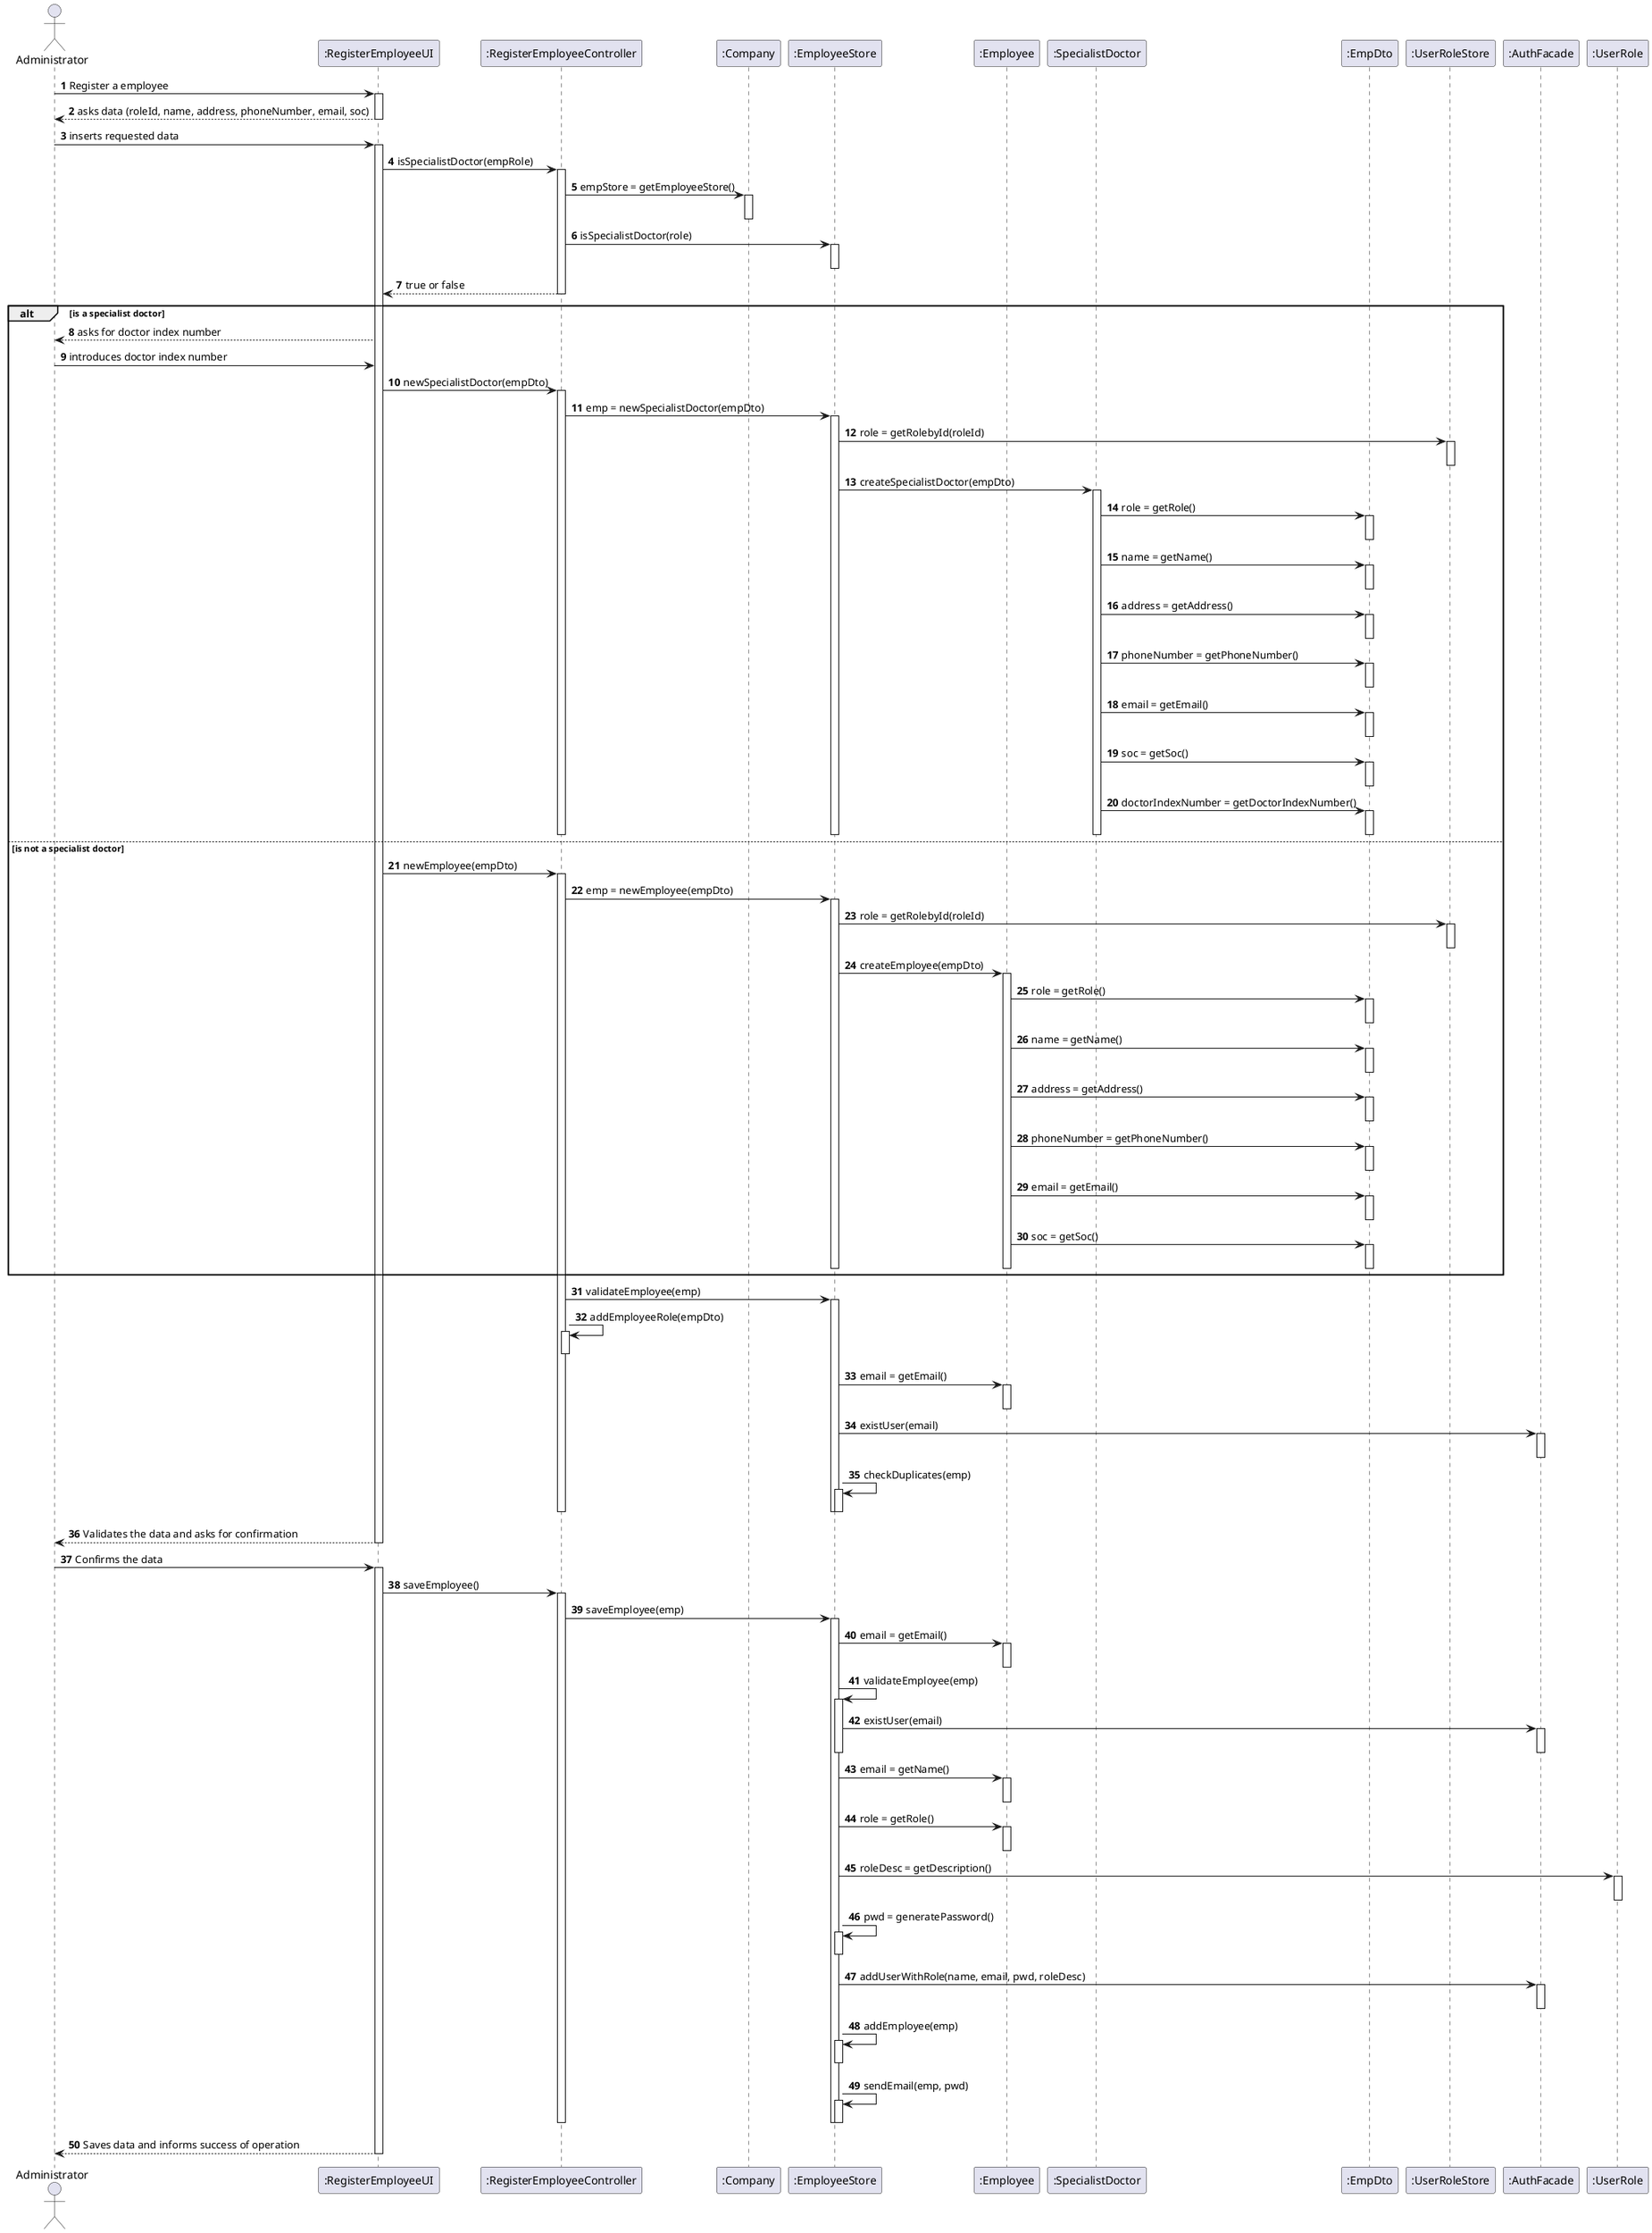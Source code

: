 @startuml
autonumber

actor "Administrator" as ADMIN

participant ":RegisterEmployeeUI" as UI
participant ":RegisterEmployeeController" as CTRL
participant ":Company" as COMP
participant ":EmployeeStore" as EMPS
participant ":Employee" as EMP
participant ":SpecialistDoctor" as SpDoc
participant ":EmpDto" as EDTO
participant ":UserRoleStore" as ORS
participant ":AuthFacade" as AF
participant ":UserRole" as UR




ADMIN -> UI : Register a employee

activate UI
UI --> ADMIN : asks data (roleId, name, address, phoneNumber, email, soc)
deactivate UI
ADMIN -> UI : inserts requested data
activate UI
UI -> CTRL : isSpecialistDoctor(empRole)
activate CTRL
CTRL -> COMP : empStore = getEmployeeStore()
    activate COMP
    deactivate COMP
    CTRL -> EMPS : isSpecialistDoctor(role)
    activate EMPS
    deactivate EMPS
    CTRL --> UI : true or false
    deactivate CTRL

alt is a specialist doctor

UI --> ADMIN : asks for doctor index number
ADMIN -> UI : introduces doctor index number

UI -> CTRL : newSpecialistDoctor(empDto)
activate CTRL

        CTRL -> EMPS : emp = newSpecialistDoctor(empDto)
        activate EMPS
            EMPS -> ORS : role = getRolebyId(roleId)
        activate ORS
        deactivate ORS

        EMPS -> SpDoc : createSpecialistDoctor(empDto)
        activate SpDoc
            SpDoc -> EDTO : role = getRole()
            activate EDTO
            deactivate EDTO
            SpDoc -> EDTO : name = getName()
            activate EDTO
            deactivate EDTO
            SpDoc -> EDTO : address = getAddress()
            activate EDTO
            deactivate EDTO
            SpDoc -> EDTO : phoneNumber = getPhoneNumber()
            activate EDTO
            deactivate EDTO
            SpDoc -> EDTO : email = getEmail()
            activate EDTO
            deactivate EDTO
            SpDoc -> EDTO : soc = getSoc()
            activate EDTO
            deactivate EDTO
            SpDoc -> EDTO : doctorIndexNumber = getDoctorIndexNumber()
            activate EDTO
            deactivate EDTO
        deactivate SpDoc
        deactivate EMPS
        deactivate CTRL

else is not a specialist doctor

UI -> CTRL : newEmployee(empDto)
activate CTRL
        CTRL -> EMPS : emp = newEmployee(empDto)
                activate EMPS
                    EMPS -> ORS : role = getRolebyId(roleId)
                activate ORS
                deactivate ORS
        EMPS -> EMP : createEmployee(empDto)
        activate EMP
        EMP -> EDTO : role = getRole()
        activate EDTO
        deactivate EDTO
        EMP -> EDTO : name = getName()
        activate EDTO
        deactivate EDTO
        EMP -> EDTO : address = getAddress()
        activate EDTO
        deactivate EDTO
        EMP -> EDTO : phoneNumber = getPhoneNumber()
        activate EDTO
        deactivate EDTO
        EMP -> EDTO : email = getEmail()
        activate EDTO
        deactivate EDTO
        EMP -> EDTO : soc = getSoc()
        activate EDTO
        deactivate EDTO
        deactivate EMP

        deactivate EMPS
        end alt
        CTRL -> EMPS : validateEmployee(emp)
        activate EMPS
        CTRL -> CTRL : addEmployeeRole(empDto)
        activate CTRL
        deactivate CTRL

            EMPS -> EMP : email = getEmail()
            activate EMP
            deactivate EMP
            EMPS -> AF : existUser(email)
            activate AF
            deactivate AF
            EMPS -> EMPS : checkDuplicates(emp)
            activate EMPS
            deactivate EMPS
        deactivate EMPS
    deactivate CTRL

    UI --> ADMIN : Validates the data and asks for confirmation

deactivate UI

ADMIN -> UI : Confirms the data
activate UI
    UI -> CTRL : saveEmployee()
activate CTRL
    CTRL -> EMPS : saveEmployee(emp)
activate EMPS

            EMPS -> EMP : email = getEmail()
            activate EMP
            deactivate EMP
    EMPS -> EMPS : validateEmployee(emp)
    activate EMPS
    EMPS -> AF : existUser(email)
    activate AF
    deactivate AF
    deactivate EMPS
                EMPS -> EMP : email = getName()
                activate EMP
                deactivate EMP
                EMPS -> EMP : role = getRole()
                activate EMP
                deactivate EMP

                EMPS -> UR : roleDesc = getDescription()
                activate UR
                deactivate UR
                EMPS -> EMPS : pwd = generatePassword()
                activate EMPS
                deactivate EMPS
                EMPS -> AF : addUserWithRole(name, email, pwd, roleDesc)
                activate AF
                deactivate AF

    EMPS -> EMPS : addEmployee(emp)
    activate EMPS
    deactivate EMPS
    EMPS -> EMPS : sendEmail(emp, pwd)
    activate EMPS
    deactivate EMPS
    deactivate EMPS
deactivate CTRL
UI --> ADMIN : Saves data and informs success of operation

deactivate UI


@enduml
